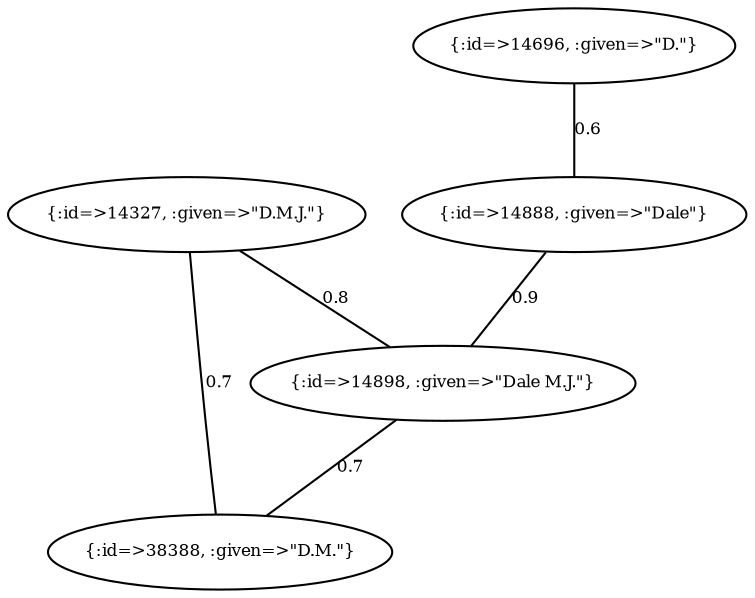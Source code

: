 graph Collector__WeightedGraph {
    "{:id=>14327, :given=>\"D.M.J.\"}" [
        fontsize = 8,
        label = "{:id=>14327, :given=>\"D.M.J.\"}"
    ]

    "{:id=>14696, :given=>\"D.\"}" [
        fontsize = 8,
        label = "{:id=>14696, :given=>\"D.\"}"
    ]

    "{:id=>14888, :given=>\"Dale\"}" [
        fontsize = 8,
        label = "{:id=>14888, :given=>\"Dale\"}"
    ]

    "{:id=>14898, :given=>\"Dale M.J.\"}" [
        fontsize = 8,
        label = "{:id=>14898, :given=>\"Dale M.J.\"}"
    ]

    "{:id=>38388, :given=>\"D.M.\"}" [
        fontsize = 8,
        label = "{:id=>38388, :given=>\"D.M.\"}"
    ]

    "{:id=>14327, :given=>\"D.M.J.\"}" -- "{:id=>14898, :given=>\"Dale M.J.\"}" [
        fontsize = 8,
        label = 0.8
    ]

    "{:id=>14327, :given=>\"D.M.J.\"}" -- "{:id=>38388, :given=>\"D.M.\"}" [
        fontsize = 8,
        label = 0.7
    ]

    "{:id=>14696, :given=>\"D.\"}" -- "{:id=>14888, :given=>\"Dale\"}" [
        fontsize = 8,
        label = 0.6
    ]

    "{:id=>14888, :given=>\"Dale\"}" -- "{:id=>14898, :given=>\"Dale M.J.\"}" [
        fontsize = 8,
        label = 0.9
    ]

    "{:id=>14898, :given=>\"Dale M.J.\"}" -- "{:id=>38388, :given=>\"D.M.\"}" [
        fontsize = 8,
        label = 0.7
    ]
}
